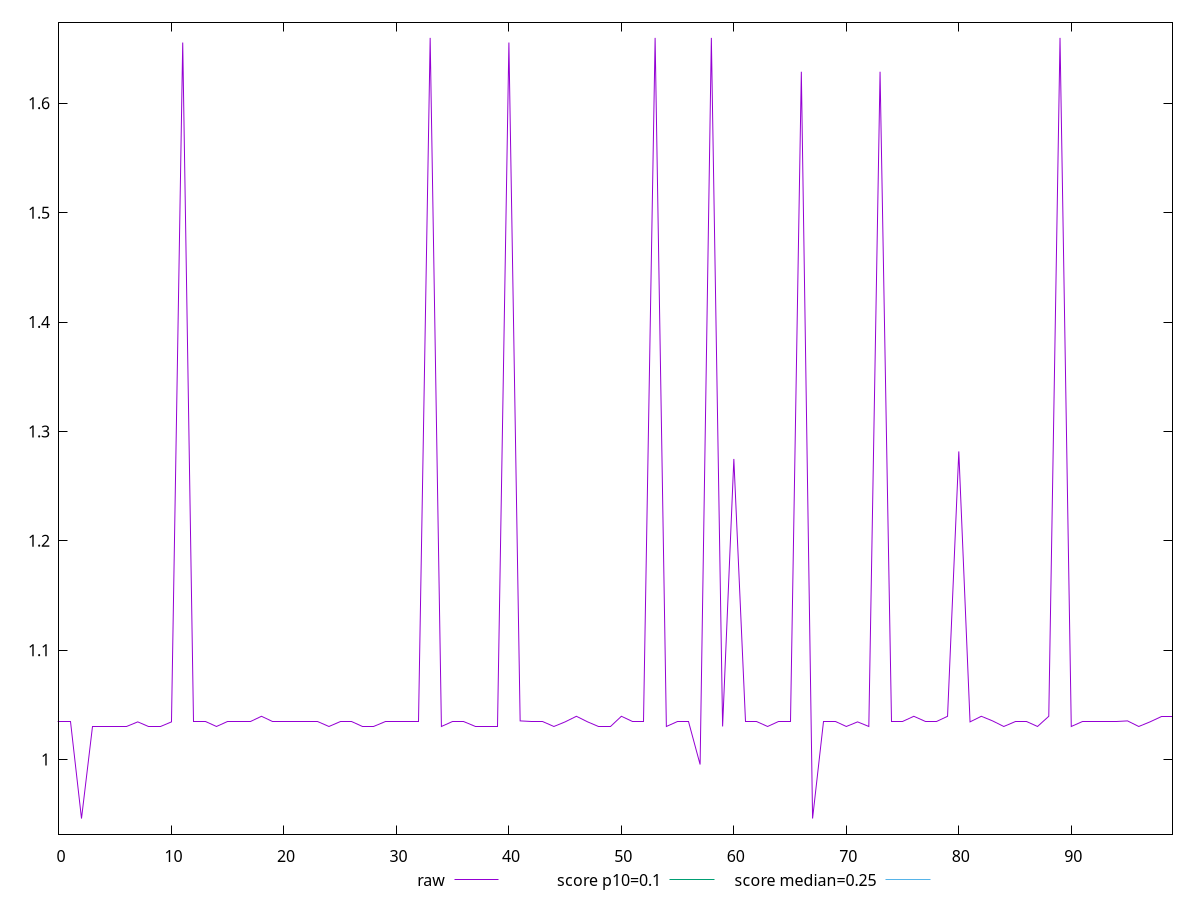 reset

$raw <<EOF
0 1.0344603203667533
1 1.0344603203667533
2 0.9461108737521702
3 1.0302503187391492
4 1.0302503187391492
5 1.0302503187391492
6 1.0302503187391494
7 1.0344603203667533
8 1.0302503187391492
9 1.0302503187391492
10 1.0344603203667533
11 1.655515889485677
12 1.0344603203667535
13 1.0344603203667533
14 1.0302503187391492
15 1.0344603203667533
16 1.0344603203667533
17 1.0344603203667535
18 1.039573981391059
19 1.0344603203667533
20 1.0344603203667533
21 1.0344603203667535
22 1.0344603203667533
23 1.0344603203667535
24 1.0302503187391492
25 1.0344603203667535
26 1.0344603203667533
27 1.0302503187391492
28 1.0302503187391492
29 1.0344603203667533
30 1.0344603203667533
31 1.0344603203667533
32 1.0344603203667533
33 1.6597258911132813
34 1.0302503187391494
35 1.0344603203667533
36 1.0344603203667533
37 1.0302503187391492
38 1.0302503187391492
39 1.0302503187391492
40 1.6555158894856772
41 1.0353639797634548
42 1.0344603203667533
43 1.0344603203667533
44 1.0302503187391494
45 1.0344603203667533
46 1.039573981391059
47 1.0344603203667533
48 1.0302503187391492
49 1.0302503187391494
50 1.039573981391059
51 1.0344603203667533
52 1.0344603203667533
53 1.6597258911132813
54 1.0302503187391492
55 1.0344603203667533
56 1.0344603203667533
57 0.9954857109917534
58 1.6597258911132813
59 1.0302503187391494
60 1.274786349826389
61 1.0344603203667533
62 1.0344603203667533
63 1.0302503187391494
64 1.0344603203667533
65 1.0344603203667533
66 1.628792731391059
67 0.9461108737521702
68 1.0344603203667535
69 1.0344603203667533
70 1.0302503187391494
71 1.0344603203667533
72 1.0302503187391494
73 1.628792731391059
74 1.0344603203667533
75 1.0344603203667533
76 1.0395739813910592
77 1.0344603203667533
78 1.0344603203667533
79 1.039573981391059
80 1.2817014973958334
81 1.0344603203667533
82 1.0395739813910592
83 1.0353639797634548
84 1.0302503187391494
85 1.0344603203667535
86 1.0344603203667533
87 1.0302503187391494
88 1.0395739813910592
89 1.6597258911132813
90 1.0302503187391494
91 1.0344603203667533
92 1.0344603203667533
93 1.0344603203667535
94 1.0344603203667533
95 1.0353639797634548
96 1.0302503187391492
97 1.0344603203667533
98 1.039573981391059
99 1.0395739813910592
EOF

set key outside below
set xrange [0:99]
set yrange [0.9318385734049479:1.6739981914605035]
set trange [0.9318385734049479:1.6739981914605035]
set terminal svg size 640, 500 enhanced background rgb 'white'
set output "report_00015_2021-02-09T16-11-33.973Z/cumulative-layout-shift/samples/pages+cached+noadtech+nomedia/raw/values.svg"

plot $raw title "raw" with line, \
     0.1 title "score p10=0.1", \
     0.25 title "score median=0.25"

reset
